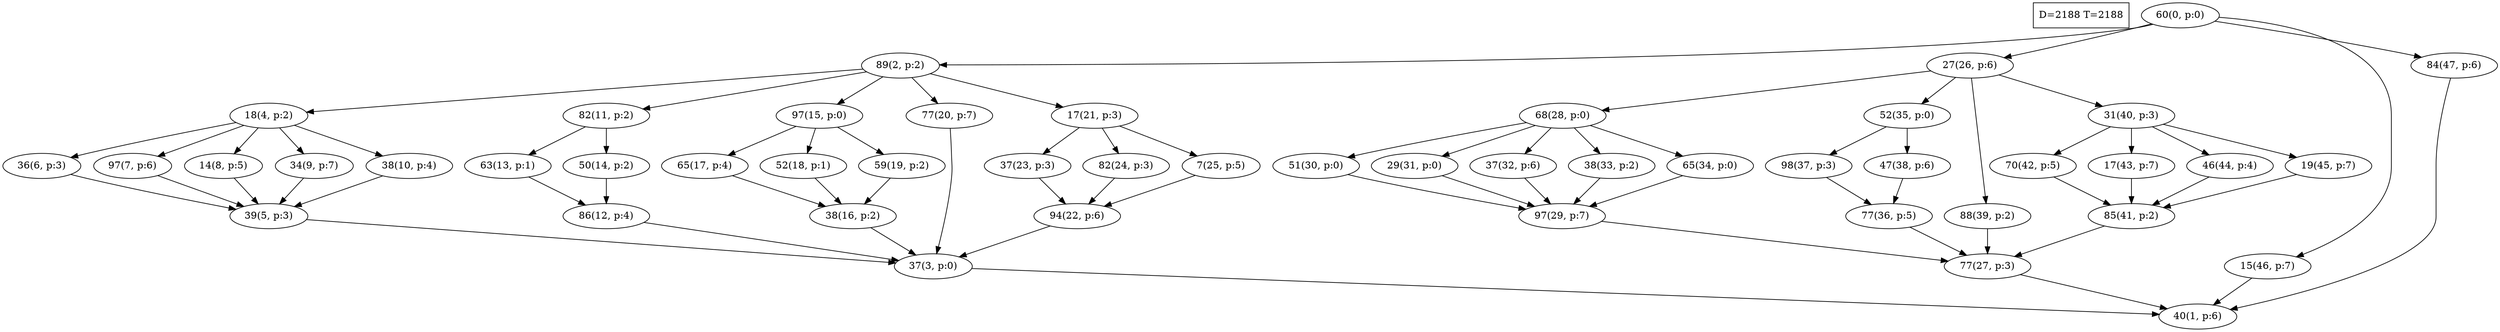 digraph Task {
i [shape=box, label="D=2188 T=2188"]; 
0 [label="60(0, p:0)"];
1 [label="40(1, p:6)"];
2 [label="89(2, p:2)"];
3 [label="37(3, p:0)"];
4 [label="18(4, p:2)"];
5 [label="39(5, p:3)"];
6 [label="36(6, p:3)"];
7 [label="97(7, p:6)"];
8 [label="14(8, p:5)"];
9 [label="34(9, p:7)"];
10 [label="38(10, p:4)"];
11 [label="82(11, p:2)"];
12 [label="86(12, p:4)"];
13 [label="63(13, p:1)"];
14 [label="50(14, p:2)"];
15 [label="97(15, p:0)"];
16 [label="38(16, p:2)"];
17 [label="65(17, p:4)"];
18 [label="52(18, p:1)"];
19 [label="59(19, p:2)"];
20 [label="77(20, p:7)"];
21 [label="17(21, p:3)"];
22 [label="94(22, p:6)"];
23 [label="37(23, p:3)"];
24 [label="82(24, p:3)"];
25 [label="7(25, p:5)"];
26 [label="27(26, p:6)"];
27 [label="77(27, p:3)"];
28 [label="68(28, p:0)"];
29 [label="97(29, p:7)"];
30 [label="51(30, p:0)"];
31 [label="29(31, p:0)"];
32 [label="37(32, p:6)"];
33 [label="38(33, p:2)"];
34 [label="65(34, p:0)"];
35 [label="52(35, p:0)"];
36 [label="77(36, p:5)"];
37 [label="98(37, p:3)"];
38 [label="47(38, p:6)"];
39 [label="88(39, p:2)"];
40 [label="31(40, p:3)"];
41 [label="85(41, p:2)"];
42 [label="70(42, p:5)"];
43 [label="17(43, p:7)"];
44 [label="46(44, p:4)"];
45 [label="19(45, p:7)"];
46 [label="15(46, p:7)"];
47 [label="84(47, p:6)"];
0 -> 2;
0 -> 26;
0 -> 46;
0 -> 47;
2 -> 4;
2 -> 11;
2 -> 15;
2 -> 20;
2 -> 21;
3 -> 1;
4 -> 6;
4 -> 7;
4 -> 8;
4 -> 9;
4 -> 10;
5 -> 3;
6 -> 5;
7 -> 5;
8 -> 5;
9 -> 5;
10 -> 5;
11 -> 13;
11 -> 14;
12 -> 3;
13 -> 12;
14 -> 12;
15 -> 17;
15 -> 18;
15 -> 19;
16 -> 3;
17 -> 16;
18 -> 16;
19 -> 16;
20 -> 3;
21 -> 23;
21 -> 24;
21 -> 25;
22 -> 3;
23 -> 22;
24 -> 22;
25 -> 22;
26 -> 28;
26 -> 35;
26 -> 39;
26 -> 40;
27 -> 1;
28 -> 30;
28 -> 31;
28 -> 32;
28 -> 33;
28 -> 34;
29 -> 27;
30 -> 29;
31 -> 29;
32 -> 29;
33 -> 29;
34 -> 29;
35 -> 37;
35 -> 38;
36 -> 27;
37 -> 36;
38 -> 36;
39 -> 27;
40 -> 42;
40 -> 43;
40 -> 44;
40 -> 45;
41 -> 27;
42 -> 41;
43 -> 41;
44 -> 41;
45 -> 41;
46 -> 1;
47 -> 1;
}